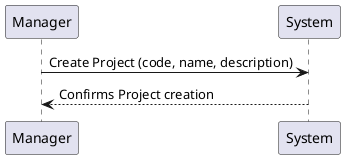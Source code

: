 @startuml
'https://plantuml.com/sequence-diagram

Manager -> System: Create Project (code, name, description)
Manager <-- System: Confirms Project creation
@enduml